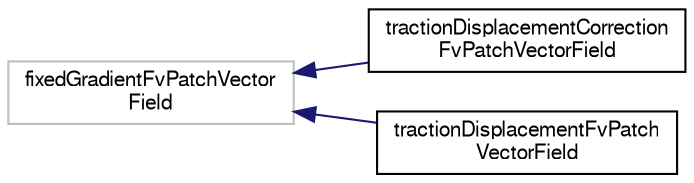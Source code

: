 digraph "Graphical Class Hierarchy"
{
  bgcolor="transparent";
  edge [fontname="FreeSans",fontsize="10",labelfontname="FreeSans",labelfontsize="10"];
  node [fontname="FreeSans",fontsize="10",shape=record];
  rankdir="LR";
  Node1 [label="fixedGradientFvPatchVector\lField",height=0.2,width=0.4,color="grey75"];
  Node1 -> Node2 [dir="back",color="midnightblue",fontsize="10",style="solid",fontname="FreeSans"];
  Node2 [label="tractionDisplacementCorrection\lFvPatchVectorField",height=0.2,width=0.4,color="black",URL="$a02584.html"];
  Node1 -> Node3 [dir="back",color="midnightblue",fontsize="10",style="solid",fontname="FreeSans"];
  Node3 [label="tractionDisplacementFvPatch\lVectorField",height=0.2,width=0.4,color="black",URL="$a02585.html",tooltip="Fixed traction boundary condition for the standard linear elastic, fixed coefficient displacement equ..."];
}
